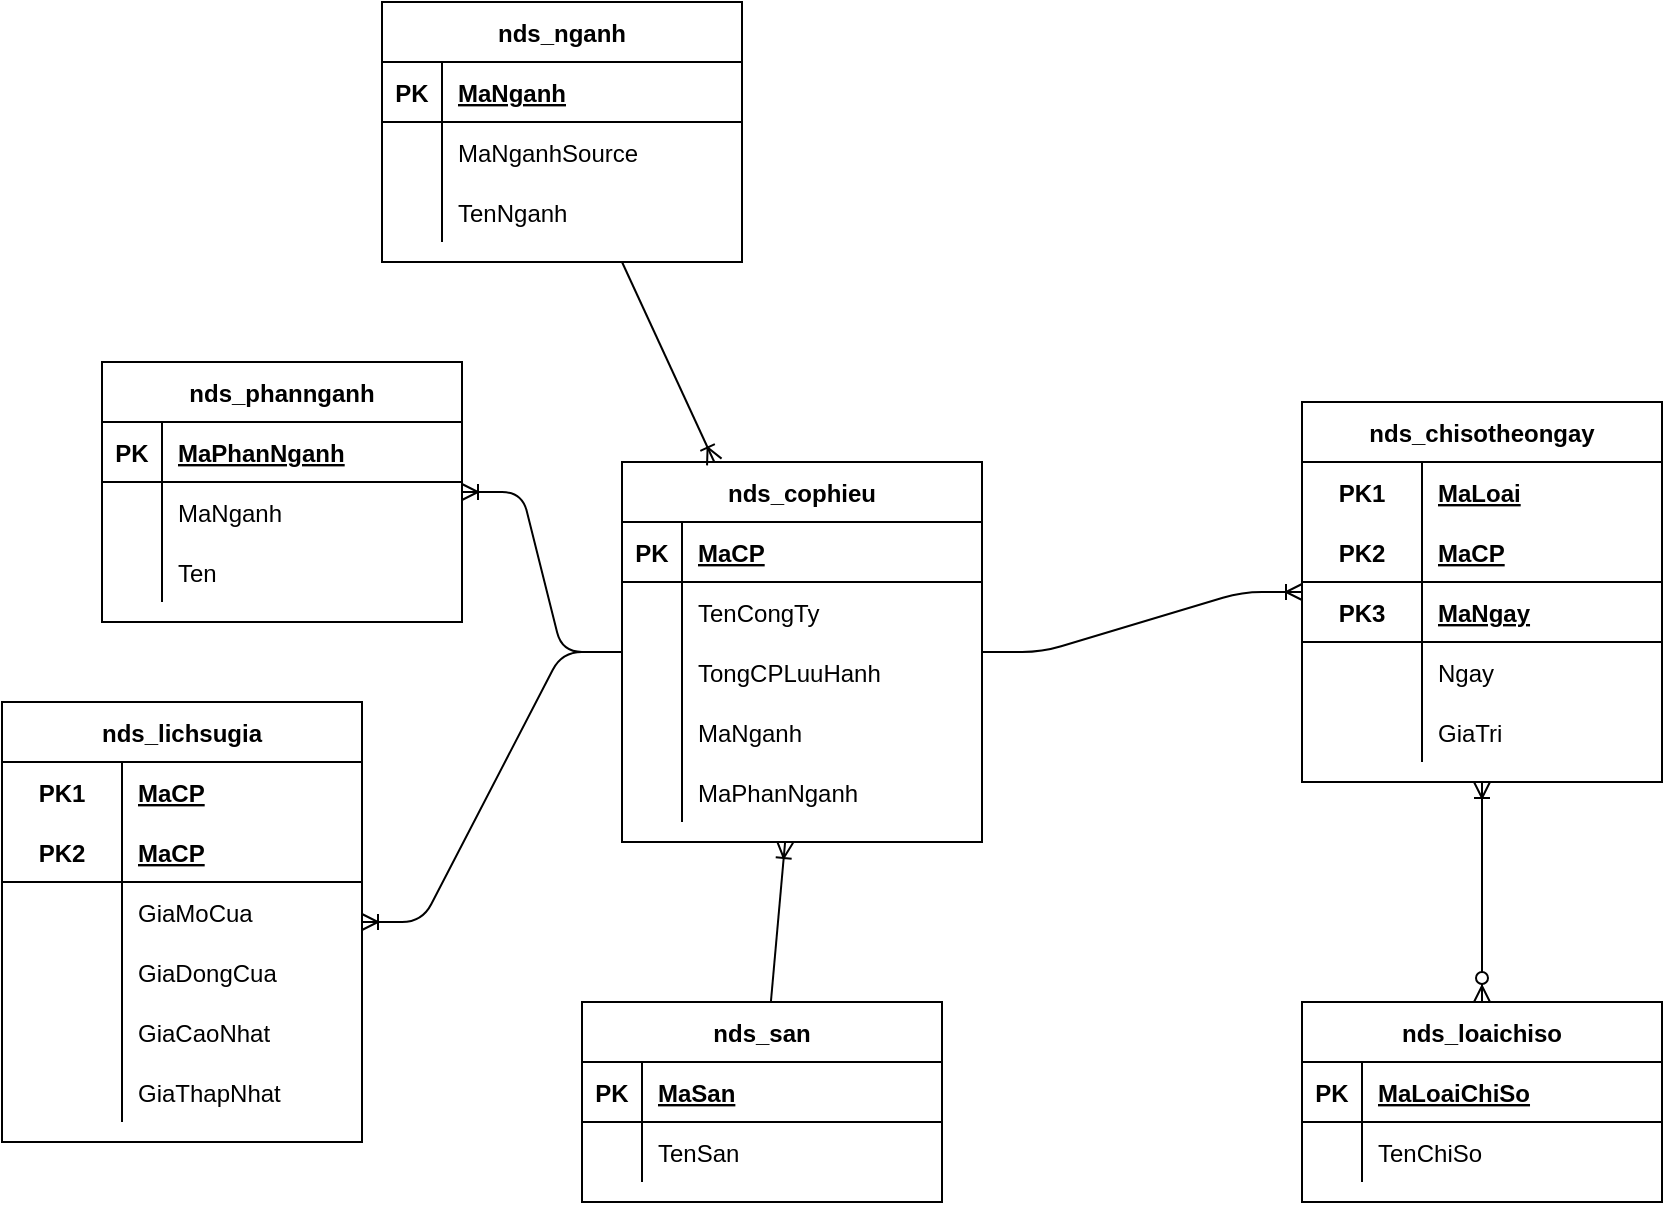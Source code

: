 <mxfile version="14.6.13" type="device"><diagram id="R2lEEEUBdFMjLlhIrx00" name="Page-1"><mxGraphModel dx="1086" dy="806" grid="1" gridSize="10" guides="1" tooltips="1" connect="1" arrows="1" fold="1" page="1" pageScale="1" pageWidth="850" pageHeight="1100" math="0" shadow="0" extFonts="Permanent Marker^https://fonts.googleapis.com/css?family=Permanent+Marker"><root><mxCell id="0"/><mxCell id="1" parent="0"/><mxCell id="XVOnvQKWhd0Oi_q9-PRr-14" value="nds_chisotheongay" style="shape=table;startSize=30;container=1;collapsible=1;childLayout=tableLayout;fixedRows=1;rowLines=0;fontStyle=1;align=center;resizeLast=1;" vertex="1" parent="1"><mxGeometry x="650" y="250" width="180" height="190" as="geometry"/></mxCell><mxCell id="XVOnvQKWhd0Oi_q9-PRr-15" value="" style="shape=partialRectangle;collapsible=0;dropTarget=0;pointerEvents=0;fillColor=none;top=0;left=0;bottom=0;right=0;points=[[0,0.5],[1,0.5]];portConstraint=eastwest;" vertex="1" parent="XVOnvQKWhd0Oi_q9-PRr-14"><mxGeometry y="30" width="180" height="30" as="geometry"/></mxCell><mxCell id="XVOnvQKWhd0Oi_q9-PRr-16" value="PK1" style="shape=partialRectangle;connectable=0;fillColor=none;top=0;left=0;bottom=0;right=0;fontStyle=1;overflow=hidden;" vertex="1" parent="XVOnvQKWhd0Oi_q9-PRr-15"><mxGeometry width="60" height="30" as="geometry"/></mxCell><mxCell id="XVOnvQKWhd0Oi_q9-PRr-17" value="MaLoai" style="shape=partialRectangle;connectable=0;fillColor=none;top=0;left=0;bottom=0;right=0;align=left;spacingLeft=6;fontStyle=5;overflow=hidden;" vertex="1" parent="XVOnvQKWhd0Oi_q9-PRr-15"><mxGeometry x="60" width="120" height="30" as="geometry"/></mxCell><mxCell id="XVOnvQKWhd0Oi_q9-PRr-18" value="" style="shape=partialRectangle;collapsible=0;dropTarget=0;pointerEvents=0;fillColor=none;top=0;left=0;bottom=1;right=0;points=[[0,0.5],[1,0.5]];portConstraint=eastwest;" vertex="1" parent="XVOnvQKWhd0Oi_q9-PRr-14"><mxGeometry y="60" width="180" height="30" as="geometry"/></mxCell><mxCell id="XVOnvQKWhd0Oi_q9-PRr-19" value="PK2" style="shape=partialRectangle;connectable=0;fillColor=none;top=0;left=0;bottom=0;right=0;fontStyle=1;overflow=hidden;" vertex="1" parent="XVOnvQKWhd0Oi_q9-PRr-18"><mxGeometry width="60" height="30" as="geometry"/></mxCell><mxCell id="XVOnvQKWhd0Oi_q9-PRr-20" value="MaCP" style="shape=partialRectangle;connectable=0;fillColor=none;top=0;left=0;bottom=0;right=0;align=left;spacingLeft=6;fontStyle=5;overflow=hidden;" vertex="1" parent="XVOnvQKWhd0Oi_q9-PRr-18"><mxGeometry x="60" width="120" height="30" as="geometry"/></mxCell><mxCell id="XVOnvQKWhd0Oi_q9-PRr-105" value="" style="shape=partialRectangle;collapsible=0;dropTarget=0;pointerEvents=0;fillColor=none;top=0;left=0;bottom=1;right=0;points=[[0,0.5],[1,0.5]];portConstraint=eastwest;" vertex="1" parent="XVOnvQKWhd0Oi_q9-PRr-14"><mxGeometry y="90" width="180" height="30" as="geometry"/></mxCell><mxCell id="XVOnvQKWhd0Oi_q9-PRr-106" value="PK3" style="shape=partialRectangle;connectable=0;fillColor=none;top=0;left=0;bottom=0;right=0;fontStyle=1;overflow=hidden;" vertex="1" parent="XVOnvQKWhd0Oi_q9-PRr-105"><mxGeometry width="60" height="30" as="geometry"/></mxCell><mxCell id="XVOnvQKWhd0Oi_q9-PRr-107" value="MaNgay" style="shape=partialRectangle;connectable=0;fillColor=none;top=0;left=0;bottom=0;right=0;align=left;spacingLeft=6;fontStyle=5;overflow=hidden;" vertex="1" parent="XVOnvQKWhd0Oi_q9-PRr-105"><mxGeometry x="60" width="120" height="30" as="geometry"/></mxCell><mxCell id="XVOnvQKWhd0Oi_q9-PRr-21" value="" style="shape=partialRectangle;collapsible=0;dropTarget=0;pointerEvents=0;fillColor=none;top=0;left=0;bottom=0;right=0;points=[[0,0.5],[1,0.5]];portConstraint=eastwest;" vertex="1" parent="XVOnvQKWhd0Oi_q9-PRr-14"><mxGeometry y="120" width="180" height="30" as="geometry"/></mxCell><mxCell id="XVOnvQKWhd0Oi_q9-PRr-22" value="" style="shape=partialRectangle;connectable=0;fillColor=none;top=0;left=0;bottom=0;right=0;editable=1;overflow=hidden;" vertex="1" parent="XVOnvQKWhd0Oi_q9-PRr-21"><mxGeometry width="60" height="30" as="geometry"/></mxCell><mxCell id="XVOnvQKWhd0Oi_q9-PRr-23" value="Ngay" style="shape=partialRectangle;connectable=0;fillColor=none;top=0;left=0;bottom=0;right=0;align=left;spacingLeft=6;overflow=hidden;" vertex="1" parent="XVOnvQKWhd0Oi_q9-PRr-21"><mxGeometry x="60" width="120" height="30" as="geometry"/></mxCell><mxCell id="XVOnvQKWhd0Oi_q9-PRr-24" value="" style="shape=partialRectangle;collapsible=0;dropTarget=0;pointerEvents=0;fillColor=none;top=0;left=0;bottom=0;right=0;points=[[0,0.5],[1,0.5]];portConstraint=eastwest;" vertex="1" parent="XVOnvQKWhd0Oi_q9-PRr-14"><mxGeometry y="150" width="180" height="30" as="geometry"/></mxCell><mxCell id="XVOnvQKWhd0Oi_q9-PRr-25" value="" style="shape=partialRectangle;connectable=0;fillColor=none;top=0;left=0;bottom=0;right=0;editable=1;overflow=hidden;" vertex="1" parent="XVOnvQKWhd0Oi_q9-PRr-24"><mxGeometry width="60" height="30" as="geometry"/></mxCell><mxCell id="XVOnvQKWhd0Oi_q9-PRr-26" value="GiaTri" style="shape=partialRectangle;connectable=0;fillColor=none;top=0;left=0;bottom=0;right=0;align=left;spacingLeft=6;overflow=hidden;" vertex="1" parent="XVOnvQKWhd0Oi_q9-PRr-24"><mxGeometry x="60" width="120" height="30" as="geometry"/></mxCell><mxCell id="XVOnvQKWhd0Oi_q9-PRr-27" value="nds_cophieu" style="shape=table;startSize=30;container=1;collapsible=1;childLayout=tableLayout;fixedRows=1;rowLines=0;fontStyle=1;align=center;resizeLast=1;" vertex="1" parent="1"><mxGeometry x="310" y="280" width="180" height="190" as="geometry"/></mxCell><mxCell id="XVOnvQKWhd0Oi_q9-PRr-28" value="" style="shape=partialRectangle;collapsible=0;dropTarget=0;pointerEvents=0;fillColor=none;top=0;left=0;bottom=1;right=0;points=[[0,0.5],[1,0.5]];portConstraint=eastwest;" vertex="1" parent="XVOnvQKWhd0Oi_q9-PRr-27"><mxGeometry y="30" width="180" height="30" as="geometry"/></mxCell><mxCell id="XVOnvQKWhd0Oi_q9-PRr-29" value="PK" style="shape=partialRectangle;connectable=0;fillColor=none;top=0;left=0;bottom=0;right=0;fontStyle=1;overflow=hidden;" vertex="1" parent="XVOnvQKWhd0Oi_q9-PRr-28"><mxGeometry width="30" height="30" as="geometry"/></mxCell><mxCell id="XVOnvQKWhd0Oi_q9-PRr-30" value="MaCP" style="shape=partialRectangle;connectable=0;fillColor=none;top=0;left=0;bottom=0;right=0;align=left;spacingLeft=6;fontStyle=5;overflow=hidden;" vertex="1" parent="XVOnvQKWhd0Oi_q9-PRr-28"><mxGeometry x="30" width="150" height="30" as="geometry"/></mxCell><mxCell id="XVOnvQKWhd0Oi_q9-PRr-31" value="" style="shape=partialRectangle;collapsible=0;dropTarget=0;pointerEvents=0;fillColor=none;top=0;left=0;bottom=0;right=0;points=[[0,0.5],[1,0.5]];portConstraint=eastwest;" vertex="1" parent="XVOnvQKWhd0Oi_q9-PRr-27"><mxGeometry y="60" width="180" height="30" as="geometry"/></mxCell><mxCell id="XVOnvQKWhd0Oi_q9-PRr-32" value="" style="shape=partialRectangle;connectable=0;fillColor=none;top=0;left=0;bottom=0;right=0;editable=1;overflow=hidden;" vertex="1" parent="XVOnvQKWhd0Oi_q9-PRr-31"><mxGeometry width="30" height="30" as="geometry"/></mxCell><mxCell id="XVOnvQKWhd0Oi_q9-PRr-33" value="TenCongTy" style="shape=partialRectangle;connectable=0;fillColor=none;top=0;left=0;bottom=0;right=0;align=left;spacingLeft=6;overflow=hidden;" vertex="1" parent="XVOnvQKWhd0Oi_q9-PRr-31"><mxGeometry x="30" width="150" height="30" as="geometry"/></mxCell><mxCell id="XVOnvQKWhd0Oi_q9-PRr-34" value="" style="shape=partialRectangle;collapsible=0;dropTarget=0;pointerEvents=0;fillColor=none;top=0;left=0;bottom=0;right=0;points=[[0,0.5],[1,0.5]];portConstraint=eastwest;" vertex="1" parent="XVOnvQKWhd0Oi_q9-PRr-27"><mxGeometry y="90" width="180" height="30" as="geometry"/></mxCell><mxCell id="XVOnvQKWhd0Oi_q9-PRr-35" value="" style="shape=partialRectangle;connectable=0;fillColor=none;top=0;left=0;bottom=0;right=0;editable=1;overflow=hidden;" vertex="1" parent="XVOnvQKWhd0Oi_q9-PRr-34"><mxGeometry width="30" height="30" as="geometry"/></mxCell><mxCell id="XVOnvQKWhd0Oi_q9-PRr-36" value="TongCPLuuHanh" style="shape=partialRectangle;connectable=0;fillColor=none;top=0;left=0;bottom=0;right=0;align=left;spacingLeft=6;overflow=hidden;" vertex="1" parent="XVOnvQKWhd0Oi_q9-PRr-34"><mxGeometry x="30" width="150" height="30" as="geometry"/></mxCell><mxCell id="XVOnvQKWhd0Oi_q9-PRr-37" value="" style="shape=partialRectangle;collapsible=0;dropTarget=0;pointerEvents=0;fillColor=none;top=0;left=0;bottom=0;right=0;points=[[0,0.5],[1,0.5]];portConstraint=eastwest;" vertex="1" parent="XVOnvQKWhd0Oi_q9-PRr-27"><mxGeometry y="120" width="180" height="30" as="geometry"/></mxCell><mxCell id="XVOnvQKWhd0Oi_q9-PRr-38" value="" style="shape=partialRectangle;connectable=0;fillColor=none;top=0;left=0;bottom=0;right=0;editable=1;overflow=hidden;" vertex="1" parent="XVOnvQKWhd0Oi_q9-PRr-37"><mxGeometry width="30" height="30" as="geometry"/></mxCell><mxCell id="XVOnvQKWhd0Oi_q9-PRr-39" value="MaNganh" style="shape=partialRectangle;connectable=0;fillColor=none;top=0;left=0;bottom=0;right=0;align=left;spacingLeft=6;overflow=hidden;" vertex="1" parent="XVOnvQKWhd0Oi_q9-PRr-37"><mxGeometry x="30" width="150" height="30" as="geometry"/></mxCell><mxCell id="XVOnvQKWhd0Oi_q9-PRr-117" value="" style="shape=partialRectangle;collapsible=0;dropTarget=0;pointerEvents=0;fillColor=none;top=0;left=0;bottom=0;right=0;points=[[0,0.5],[1,0.5]];portConstraint=eastwest;" vertex="1" parent="XVOnvQKWhd0Oi_q9-PRr-27"><mxGeometry y="150" width="180" height="30" as="geometry"/></mxCell><mxCell id="XVOnvQKWhd0Oi_q9-PRr-118" value="" style="shape=partialRectangle;connectable=0;fillColor=none;top=0;left=0;bottom=0;right=0;editable=1;overflow=hidden;" vertex="1" parent="XVOnvQKWhd0Oi_q9-PRr-117"><mxGeometry width="30" height="30" as="geometry"/></mxCell><mxCell id="XVOnvQKWhd0Oi_q9-PRr-119" value="MaPhanNganh" style="shape=partialRectangle;connectable=0;fillColor=none;top=0;left=0;bottom=0;right=0;align=left;spacingLeft=6;overflow=hidden;" vertex="1" parent="XVOnvQKWhd0Oi_q9-PRr-117"><mxGeometry x="30" width="150" height="30" as="geometry"/></mxCell><mxCell id="XVOnvQKWhd0Oi_q9-PRr-40" value="nds_san" style="shape=table;startSize=30;container=1;collapsible=1;childLayout=tableLayout;fixedRows=1;rowLines=0;fontStyle=1;align=center;resizeLast=1;" vertex="1" parent="1"><mxGeometry x="290" y="550" width="180" height="100" as="geometry"/></mxCell><mxCell id="XVOnvQKWhd0Oi_q9-PRr-41" value="" style="shape=partialRectangle;collapsible=0;dropTarget=0;pointerEvents=0;fillColor=none;top=0;left=0;bottom=1;right=0;points=[[0,0.5],[1,0.5]];portConstraint=eastwest;" vertex="1" parent="XVOnvQKWhd0Oi_q9-PRr-40"><mxGeometry y="30" width="180" height="30" as="geometry"/></mxCell><mxCell id="XVOnvQKWhd0Oi_q9-PRr-42" value="PK" style="shape=partialRectangle;connectable=0;fillColor=none;top=0;left=0;bottom=0;right=0;fontStyle=1;overflow=hidden;" vertex="1" parent="XVOnvQKWhd0Oi_q9-PRr-41"><mxGeometry width="30" height="30" as="geometry"/></mxCell><mxCell id="XVOnvQKWhd0Oi_q9-PRr-43" value="MaSan" style="shape=partialRectangle;connectable=0;fillColor=none;top=0;left=0;bottom=0;right=0;align=left;spacingLeft=6;fontStyle=5;overflow=hidden;" vertex="1" parent="XVOnvQKWhd0Oi_q9-PRr-41"><mxGeometry x="30" width="150" height="30" as="geometry"/></mxCell><mxCell id="XVOnvQKWhd0Oi_q9-PRr-44" value="" style="shape=partialRectangle;collapsible=0;dropTarget=0;pointerEvents=0;fillColor=none;top=0;left=0;bottom=0;right=0;points=[[0,0.5],[1,0.5]];portConstraint=eastwest;" vertex="1" parent="XVOnvQKWhd0Oi_q9-PRr-40"><mxGeometry y="60" width="180" height="30" as="geometry"/></mxCell><mxCell id="XVOnvQKWhd0Oi_q9-PRr-45" value="" style="shape=partialRectangle;connectable=0;fillColor=none;top=0;left=0;bottom=0;right=0;editable=1;overflow=hidden;" vertex="1" parent="XVOnvQKWhd0Oi_q9-PRr-44"><mxGeometry width="30" height="30" as="geometry"/></mxCell><mxCell id="XVOnvQKWhd0Oi_q9-PRr-46" value="TenSan" style="shape=partialRectangle;connectable=0;fillColor=none;top=0;left=0;bottom=0;right=0;align=left;spacingLeft=6;overflow=hidden;" vertex="1" parent="XVOnvQKWhd0Oi_q9-PRr-44"><mxGeometry x="30" width="150" height="30" as="geometry"/></mxCell><mxCell id="XVOnvQKWhd0Oi_q9-PRr-53" value="nds_nganh" style="shape=table;startSize=30;container=1;collapsible=1;childLayout=tableLayout;fixedRows=1;rowLines=0;fontStyle=1;align=center;resizeLast=1;" vertex="1" parent="1"><mxGeometry x="190" y="50" width="180" height="130" as="geometry"/></mxCell><mxCell id="XVOnvQKWhd0Oi_q9-PRr-54" value="" style="shape=partialRectangle;collapsible=0;dropTarget=0;pointerEvents=0;fillColor=none;top=0;left=0;bottom=1;right=0;points=[[0,0.5],[1,0.5]];portConstraint=eastwest;" vertex="1" parent="XVOnvQKWhd0Oi_q9-PRr-53"><mxGeometry y="30" width="180" height="30" as="geometry"/></mxCell><mxCell id="XVOnvQKWhd0Oi_q9-PRr-55" value="PK" style="shape=partialRectangle;connectable=0;fillColor=none;top=0;left=0;bottom=0;right=0;fontStyle=1;overflow=hidden;" vertex="1" parent="XVOnvQKWhd0Oi_q9-PRr-54"><mxGeometry width="30" height="30" as="geometry"/></mxCell><mxCell id="XVOnvQKWhd0Oi_q9-PRr-56" value="MaNganh" style="shape=partialRectangle;connectable=0;fillColor=none;top=0;left=0;bottom=0;right=0;align=left;spacingLeft=6;fontStyle=5;overflow=hidden;" vertex="1" parent="XVOnvQKWhd0Oi_q9-PRr-54"><mxGeometry x="30" width="150" height="30" as="geometry"/></mxCell><mxCell id="XVOnvQKWhd0Oi_q9-PRr-57" value="" style="shape=partialRectangle;collapsible=0;dropTarget=0;pointerEvents=0;fillColor=none;top=0;left=0;bottom=0;right=0;points=[[0,0.5],[1,0.5]];portConstraint=eastwest;" vertex="1" parent="XVOnvQKWhd0Oi_q9-PRr-53"><mxGeometry y="60" width="180" height="30" as="geometry"/></mxCell><mxCell id="XVOnvQKWhd0Oi_q9-PRr-58" value="" style="shape=partialRectangle;connectable=0;fillColor=none;top=0;left=0;bottom=0;right=0;editable=1;overflow=hidden;" vertex="1" parent="XVOnvQKWhd0Oi_q9-PRr-57"><mxGeometry width="30" height="30" as="geometry"/></mxCell><mxCell id="XVOnvQKWhd0Oi_q9-PRr-59" value="MaNganhSource" style="shape=partialRectangle;connectable=0;fillColor=none;top=0;left=0;bottom=0;right=0;align=left;spacingLeft=6;overflow=hidden;" vertex="1" parent="XVOnvQKWhd0Oi_q9-PRr-57"><mxGeometry x="30" width="150" height="30" as="geometry"/></mxCell><mxCell id="XVOnvQKWhd0Oi_q9-PRr-60" value="" style="shape=partialRectangle;collapsible=0;dropTarget=0;pointerEvents=0;fillColor=none;top=0;left=0;bottom=0;right=0;points=[[0,0.5],[1,0.5]];portConstraint=eastwest;" vertex="1" parent="XVOnvQKWhd0Oi_q9-PRr-53"><mxGeometry y="90" width="180" height="30" as="geometry"/></mxCell><mxCell id="XVOnvQKWhd0Oi_q9-PRr-61" value="" style="shape=partialRectangle;connectable=0;fillColor=none;top=0;left=0;bottom=0;right=0;editable=1;overflow=hidden;" vertex="1" parent="XVOnvQKWhd0Oi_q9-PRr-60"><mxGeometry width="30" height="30" as="geometry"/></mxCell><mxCell id="XVOnvQKWhd0Oi_q9-PRr-62" value="TenNganh" style="shape=partialRectangle;connectable=0;fillColor=none;top=0;left=0;bottom=0;right=0;align=left;spacingLeft=6;overflow=hidden;" vertex="1" parent="XVOnvQKWhd0Oi_q9-PRr-60"><mxGeometry x="30" width="150" height="30" as="geometry"/></mxCell><mxCell id="XVOnvQKWhd0Oi_q9-PRr-79" value="nds_phannganh" style="shape=table;startSize=30;container=1;collapsible=1;childLayout=tableLayout;fixedRows=1;rowLines=0;fontStyle=1;align=center;resizeLast=1;" vertex="1" parent="1"><mxGeometry x="50" y="230" width="180" height="130" as="geometry"/></mxCell><mxCell id="XVOnvQKWhd0Oi_q9-PRr-80" value="" style="shape=partialRectangle;collapsible=0;dropTarget=0;pointerEvents=0;fillColor=none;top=0;left=0;bottom=1;right=0;points=[[0,0.5],[1,0.5]];portConstraint=eastwest;" vertex="1" parent="XVOnvQKWhd0Oi_q9-PRr-79"><mxGeometry y="30" width="180" height="30" as="geometry"/></mxCell><mxCell id="XVOnvQKWhd0Oi_q9-PRr-81" value="PK" style="shape=partialRectangle;connectable=0;fillColor=none;top=0;left=0;bottom=0;right=0;fontStyle=1;overflow=hidden;" vertex="1" parent="XVOnvQKWhd0Oi_q9-PRr-80"><mxGeometry width="30" height="30" as="geometry"/></mxCell><mxCell id="XVOnvQKWhd0Oi_q9-PRr-82" value="MaPhanNganh" style="shape=partialRectangle;connectable=0;fillColor=none;top=0;left=0;bottom=0;right=0;align=left;spacingLeft=6;fontStyle=5;overflow=hidden;" vertex="1" parent="XVOnvQKWhd0Oi_q9-PRr-80"><mxGeometry x="30" width="150" height="30" as="geometry"/></mxCell><mxCell id="XVOnvQKWhd0Oi_q9-PRr-83" value="" style="shape=partialRectangle;collapsible=0;dropTarget=0;pointerEvents=0;fillColor=none;top=0;left=0;bottom=0;right=0;points=[[0,0.5],[1,0.5]];portConstraint=eastwest;" vertex="1" parent="XVOnvQKWhd0Oi_q9-PRr-79"><mxGeometry y="60" width="180" height="30" as="geometry"/></mxCell><mxCell id="XVOnvQKWhd0Oi_q9-PRr-84" value="" style="shape=partialRectangle;connectable=0;fillColor=none;top=0;left=0;bottom=0;right=0;editable=1;overflow=hidden;" vertex="1" parent="XVOnvQKWhd0Oi_q9-PRr-83"><mxGeometry width="30" height="30" as="geometry"/></mxCell><mxCell id="XVOnvQKWhd0Oi_q9-PRr-85" value="MaNganh" style="shape=partialRectangle;connectable=0;fillColor=none;top=0;left=0;bottom=0;right=0;align=left;spacingLeft=6;overflow=hidden;" vertex="1" parent="XVOnvQKWhd0Oi_q9-PRr-83"><mxGeometry x="30" width="150" height="30" as="geometry"/></mxCell><mxCell id="XVOnvQKWhd0Oi_q9-PRr-86" value="" style="shape=partialRectangle;collapsible=0;dropTarget=0;pointerEvents=0;fillColor=none;top=0;left=0;bottom=0;right=0;points=[[0,0.5],[1,0.5]];portConstraint=eastwest;" vertex="1" parent="XVOnvQKWhd0Oi_q9-PRr-79"><mxGeometry y="90" width="180" height="30" as="geometry"/></mxCell><mxCell id="XVOnvQKWhd0Oi_q9-PRr-87" value="" style="shape=partialRectangle;connectable=0;fillColor=none;top=0;left=0;bottom=0;right=0;editable=1;overflow=hidden;" vertex="1" parent="XVOnvQKWhd0Oi_q9-PRr-86"><mxGeometry width="30" height="30" as="geometry"/></mxCell><mxCell id="XVOnvQKWhd0Oi_q9-PRr-88" value="Ten" style="shape=partialRectangle;connectable=0;fillColor=none;top=0;left=0;bottom=0;right=0;align=left;spacingLeft=6;overflow=hidden;" vertex="1" parent="XVOnvQKWhd0Oi_q9-PRr-86"><mxGeometry x="30" width="150" height="30" as="geometry"/></mxCell><mxCell id="XVOnvQKWhd0Oi_q9-PRr-92" value="nds_lichsugia" style="shape=table;startSize=30;container=1;collapsible=1;childLayout=tableLayout;fixedRows=1;rowLines=0;fontStyle=1;align=center;resizeLast=1;" vertex="1" parent="1"><mxGeometry y="400" width="180" height="220" as="geometry"/></mxCell><mxCell id="XVOnvQKWhd0Oi_q9-PRr-93" value="" style="shape=partialRectangle;collapsible=0;dropTarget=0;pointerEvents=0;fillColor=none;top=0;left=0;bottom=0;right=0;points=[[0,0.5],[1,0.5]];portConstraint=eastwest;" vertex="1" parent="XVOnvQKWhd0Oi_q9-PRr-92"><mxGeometry y="30" width="180" height="30" as="geometry"/></mxCell><mxCell id="XVOnvQKWhd0Oi_q9-PRr-94" value="PK1" style="shape=partialRectangle;connectable=0;fillColor=none;top=0;left=0;bottom=0;right=0;fontStyle=1;overflow=hidden;" vertex="1" parent="XVOnvQKWhd0Oi_q9-PRr-93"><mxGeometry width="60" height="30" as="geometry"/></mxCell><mxCell id="XVOnvQKWhd0Oi_q9-PRr-95" value="MaCP" style="shape=partialRectangle;connectable=0;fillColor=none;top=0;left=0;bottom=0;right=0;align=left;spacingLeft=6;fontStyle=5;overflow=hidden;" vertex="1" parent="XVOnvQKWhd0Oi_q9-PRr-93"><mxGeometry x="60" width="120" height="30" as="geometry"/></mxCell><mxCell id="XVOnvQKWhd0Oi_q9-PRr-96" value="" style="shape=partialRectangle;collapsible=0;dropTarget=0;pointerEvents=0;fillColor=none;top=0;left=0;bottom=1;right=0;points=[[0,0.5],[1,0.5]];portConstraint=eastwest;" vertex="1" parent="XVOnvQKWhd0Oi_q9-PRr-92"><mxGeometry y="60" width="180" height="30" as="geometry"/></mxCell><mxCell id="XVOnvQKWhd0Oi_q9-PRr-97" value="PK2" style="shape=partialRectangle;connectable=0;fillColor=none;top=0;left=0;bottom=0;right=0;fontStyle=1;overflow=hidden;" vertex="1" parent="XVOnvQKWhd0Oi_q9-PRr-96"><mxGeometry width="60" height="30" as="geometry"/></mxCell><mxCell id="XVOnvQKWhd0Oi_q9-PRr-98" value="MaCP" style="shape=partialRectangle;connectable=0;fillColor=none;top=0;left=0;bottom=0;right=0;align=left;spacingLeft=6;fontStyle=5;overflow=hidden;" vertex="1" parent="XVOnvQKWhd0Oi_q9-PRr-96"><mxGeometry x="60" width="120" height="30" as="geometry"/></mxCell><mxCell id="XVOnvQKWhd0Oi_q9-PRr-99" value="" style="shape=partialRectangle;collapsible=0;dropTarget=0;pointerEvents=0;fillColor=none;top=0;left=0;bottom=0;right=0;points=[[0,0.5],[1,0.5]];portConstraint=eastwest;" vertex="1" parent="XVOnvQKWhd0Oi_q9-PRr-92"><mxGeometry y="90" width="180" height="30" as="geometry"/></mxCell><mxCell id="XVOnvQKWhd0Oi_q9-PRr-100" value="" style="shape=partialRectangle;connectable=0;fillColor=none;top=0;left=0;bottom=0;right=0;editable=1;overflow=hidden;" vertex="1" parent="XVOnvQKWhd0Oi_q9-PRr-99"><mxGeometry width="60" height="30" as="geometry"/></mxCell><mxCell id="XVOnvQKWhd0Oi_q9-PRr-101" value="GiaMoCua" style="shape=partialRectangle;connectable=0;fillColor=none;top=0;left=0;bottom=0;right=0;align=left;spacingLeft=6;overflow=hidden;" vertex="1" parent="XVOnvQKWhd0Oi_q9-PRr-99"><mxGeometry x="60" width="120" height="30" as="geometry"/></mxCell><mxCell id="XVOnvQKWhd0Oi_q9-PRr-102" value="" style="shape=partialRectangle;collapsible=0;dropTarget=0;pointerEvents=0;fillColor=none;top=0;left=0;bottom=0;right=0;points=[[0,0.5],[1,0.5]];portConstraint=eastwest;" vertex="1" parent="XVOnvQKWhd0Oi_q9-PRr-92"><mxGeometry y="120" width="180" height="30" as="geometry"/></mxCell><mxCell id="XVOnvQKWhd0Oi_q9-PRr-103" value="" style="shape=partialRectangle;connectable=0;fillColor=none;top=0;left=0;bottom=0;right=0;editable=1;overflow=hidden;" vertex="1" parent="XVOnvQKWhd0Oi_q9-PRr-102"><mxGeometry width="60" height="30" as="geometry"/></mxCell><mxCell id="XVOnvQKWhd0Oi_q9-PRr-104" value="GiaDongCua" style="shape=partialRectangle;connectable=0;fillColor=none;top=0;left=0;bottom=0;right=0;align=left;spacingLeft=6;overflow=hidden;" vertex="1" parent="XVOnvQKWhd0Oi_q9-PRr-102"><mxGeometry x="60" width="120" height="30" as="geometry"/></mxCell><mxCell id="XVOnvQKWhd0Oi_q9-PRr-111" value="" style="shape=partialRectangle;collapsible=0;dropTarget=0;pointerEvents=0;fillColor=none;top=0;left=0;bottom=0;right=0;points=[[0,0.5],[1,0.5]];portConstraint=eastwest;" vertex="1" parent="XVOnvQKWhd0Oi_q9-PRr-92"><mxGeometry y="150" width="180" height="30" as="geometry"/></mxCell><mxCell id="XVOnvQKWhd0Oi_q9-PRr-112" value="" style="shape=partialRectangle;connectable=0;fillColor=none;top=0;left=0;bottom=0;right=0;editable=1;overflow=hidden;" vertex="1" parent="XVOnvQKWhd0Oi_q9-PRr-111"><mxGeometry width="60" height="30" as="geometry"/></mxCell><mxCell id="XVOnvQKWhd0Oi_q9-PRr-113" value="GiaCaoNhat" style="shape=partialRectangle;connectable=0;fillColor=none;top=0;left=0;bottom=0;right=0;align=left;spacingLeft=6;overflow=hidden;" vertex="1" parent="XVOnvQKWhd0Oi_q9-PRr-111"><mxGeometry x="60" width="120" height="30" as="geometry"/></mxCell><mxCell id="XVOnvQKWhd0Oi_q9-PRr-114" value="" style="shape=partialRectangle;collapsible=0;dropTarget=0;pointerEvents=0;fillColor=none;top=0;left=0;bottom=0;right=0;points=[[0,0.5],[1,0.5]];portConstraint=eastwest;" vertex="1" parent="XVOnvQKWhd0Oi_q9-PRr-92"><mxGeometry y="180" width="180" height="30" as="geometry"/></mxCell><mxCell id="XVOnvQKWhd0Oi_q9-PRr-115" value="" style="shape=partialRectangle;connectable=0;fillColor=none;top=0;left=0;bottom=0;right=0;editable=1;overflow=hidden;" vertex="1" parent="XVOnvQKWhd0Oi_q9-PRr-114"><mxGeometry width="60" height="30" as="geometry"/></mxCell><mxCell id="XVOnvQKWhd0Oi_q9-PRr-116" value="GiaThapNhat" style="shape=partialRectangle;connectable=0;fillColor=none;top=0;left=0;bottom=0;right=0;align=left;spacingLeft=6;overflow=hidden;" vertex="1" parent="XVOnvQKWhd0Oi_q9-PRr-114"><mxGeometry x="60" width="120" height="30" as="geometry"/></mxCell><mxCell id="XVOnvQKWhd0Oi_q9-PRr-133" value="nds_loaichiso" style="shape=table;startSize=30;container=1;collapsible=1;childLayout=tableLayout;fixedRows=1;rowLines=0;fontStyle=1;align=center;resizeLast=1;" vertex="1" parent="1"><mxGeometry x="650" y="550" width="180" height="100" as="geometry"/></mxCell><mxCell id="XVOnvQKWhd0Oi_q9-PRr-134" value="" style="shape=partialRectangle;collapsible=0;dropTarget=0;pointerEvents=0;fillColor=none;top=0;left=0;bottom=1;right=0;points=[[0,0.5],[1,0.5]];portConstraint=eastwest;" vertex="1" parent="XVOnvQKWhd0Oi_q9-PRr-133"><mxGeometry y="30" width="180" height="30" as="geometry"/></mxCell><mxCell id="XVOnvQKWhd0Oi_q9-PRr-135" value="PK" style="shape=partialRectangle;connectable=0;fillColor=none;top=0;left=0;bottom=0;right=0;fontStyle=1;overflow=hidden;" vertex="1" parent="XVOnvQKWhd0Oi_q9-PRr-134"><mxGeometry width="30" height="30" as="geometry"/></mxCell><mxCell id="XVOnvQKWhd0Oi_q9-PRr-136" value="MaLoaiChiSo" style="shape=partialRectangle;connectable=0;fillColor=none;top=0;left=0;bottom=0;right=0;align=left;spacingLeft=6;fontStyle=5;overflow=hidden;" vertex="1" parent="XVOnvQKWhd0Oi_q9-PRr-134"><mxGeometry x="30" width="150" height="30" as="geometry"/></mxCell><mxCell id="XVOnvQKWhd0Oi_q9-PRr-137" value="" style="shape=partialRectangle;collapsible=0;dropTarget=0;pointerEvents=0;fillColor=none;top=0;left=0;bottom=0;right=0;points=[[0,0.5],[1,0.5]];portConstraint=eastwest;" vertex="1" parent="XVOnvQKWhd0Oi_q9-PRr-133"><mxGeometry y="60" width="180" height="30" as="geometry"/></mxCell><mxCell id="XVOnvQKWhd0Oi_q9-PRr-138" value="" style="shape=partialRectangle;connectable=0;fillColor=none;top=0;left=0;bottom=0;right=0;editable=1;overflow=hidden;" vertex="1" parent="XVOnvQKWhd0Oi_q9-PRr-137"><mxGeometry width="30" height="30" as="geometry"/></mxCell><mxCell id="XVOnvQKWhd0Oi_q9-PRr-139" value="TenChiSo" style="shape=partialRectangle;connectable=0;fillColor=none;top=0;left=0;bottom=0;right=0;align=left;spacingLeft=6;overflow=hidden;" vertex="1" parent="XVOnvQKWhd0Oi_q9-PRr-137"><mxGeometry x="30" width="150" height="30" as="geometry"/></mxCell><mxCell id="XVOnvQKWhd0Oi_q9-PRr-146" value="" style="edgeStyle=entityRelationEdgeStyle;fontSize=12;html=1;endArrow=ERoneToMany;" edge="1" parent="1" source="XVOnvQKWhd0Oi_q9-PRr-27" target="XVOnvQKWhd0Oi_q9-PRr-92"><mxGeometry width="100" height="100" relative="1" as="geometry"><mxPoint x="370" y="420" as="sourcePoint"/><mxPoint x="470" y="320" as="targetPoint"/></mxGeometry></mxCell><mxCell id="XVOnvQKWhd0Oi_q9-PRr-147" value="" style="fontSize=12;html=1;endArrow=ERoneToMany;" edge="1" parent="1" source="XVOnvQKWhd0Oi_q9-PRr-53" target="XVOnvQKWhd0Oi_q9-PRr-27"><mxGeometry width="100" height="100" relative="1" as="geometry"><mxPoint x="370" y="420" as="sourcePoint"/><mxPoint x="470" y="320" as="targetPoint"/></mxGeometry></mxCell><mxCell id="XVOnvQKWhd0Oi_q9-PRr-148" value="" style="fontSize=12;html=1;endArrow=ERoneToMany;" edge="1" parent="1" source="XVOnvQKWhd0Oi_q9-PRr-40" target="XVOnvQKWhd0Oi_q9-PRr-27"><mxGeometry width="100" height="100" relative="1" as="geometry"><mxPoint x="370" y="420" as="sourcePoint"/><mxPoint x="470" y="320" as="targetPoint"/></mxGeometry></mxCell><mxCell id="XVOnvQKWhd0Oi_q9-PRr-149" value="" style="edgeStyle=entityRelationEdgeStyle;fontSize=12;html=1;endArrow=ERoneToMany;" edge="1" parent="1" source="XVOnvQKWhd0Oi_q9-PRr-27" target="XVOnvQKWhd0Oi_q9-PRr-79"><mxGeometry width="100" height="100" relative="1" as="geometry"><mxPoint x="370" y="420" as="sourcePoint"/><mxPoint x="470" y="320" as="targetPoint"/></mxGeometry></mxCell><mxCell id="XVOnvQKWhd0Oi_q9-PRr-150" value="" style="edgeStyle=entityRelationEdgeStyle;fontSize=12;html=1;endArrow=ERoneToMany;" edge="1" parent="1" source="XVOnvQKWhd0Oi_q9-PRr-27" target="XVOnvQKWhd0Oi_q9-PRr-14"><mxGeometry width="100" height="100" relative="1" as="geometry"><mxPoint x="370" y="420" as="sourcePoint"/><mxPoint x="470" y="320" as="targetPoint"/></mxGeometry></mxCell><mxCell id="XVOnvQKWhd0Oi_q9-PRr-152" value="" style="fontSize=12;html=1;endArrow=ERoneToMany;startArrow=ERzeroToMany;" edge="1" parent="1" source="XVOnvQKWhd0Oi_q9-PRr-133" target="XVOnvQKWhd0Oi_q9-PRr-14"><mxGeometry width="100" height="100" relative="1" as="geometry"><mxPoint x="370" y="520" as="sourcePoint"/><mxPoint x="470" y="420" as="targetPoint"/></mxGeometry></mxCell></root></mxGraphModel></diagram></mxfile>